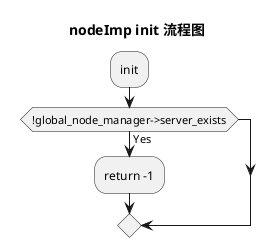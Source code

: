 @startuml
title: nodeImp init 流程图
:init;
if (!global_node_manager->server_exists) then (Yes)
    :return -1;
endif



@enduml
